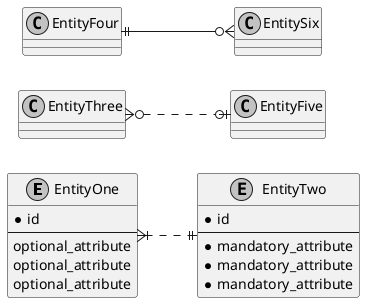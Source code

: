 @startuml

left to right direction

skinparam Monochrome true
skinparam Shadowing false

' Replace the following placeholders. Delete this line when complete. 
entity EntityOne {
  * id
  --
    optional_attribute
    optional_attribute
    optional_attribute
}

entity EntityTwo {
  * id
  --
  * mandatory_attribute
  * mandatory_attribute
  * mandatory_attribute
}

EntityOne }|..|| EntityTwo
EntityThree }o..o| EntityFive
EntityFour ||--o{ EntitySix

@enduml